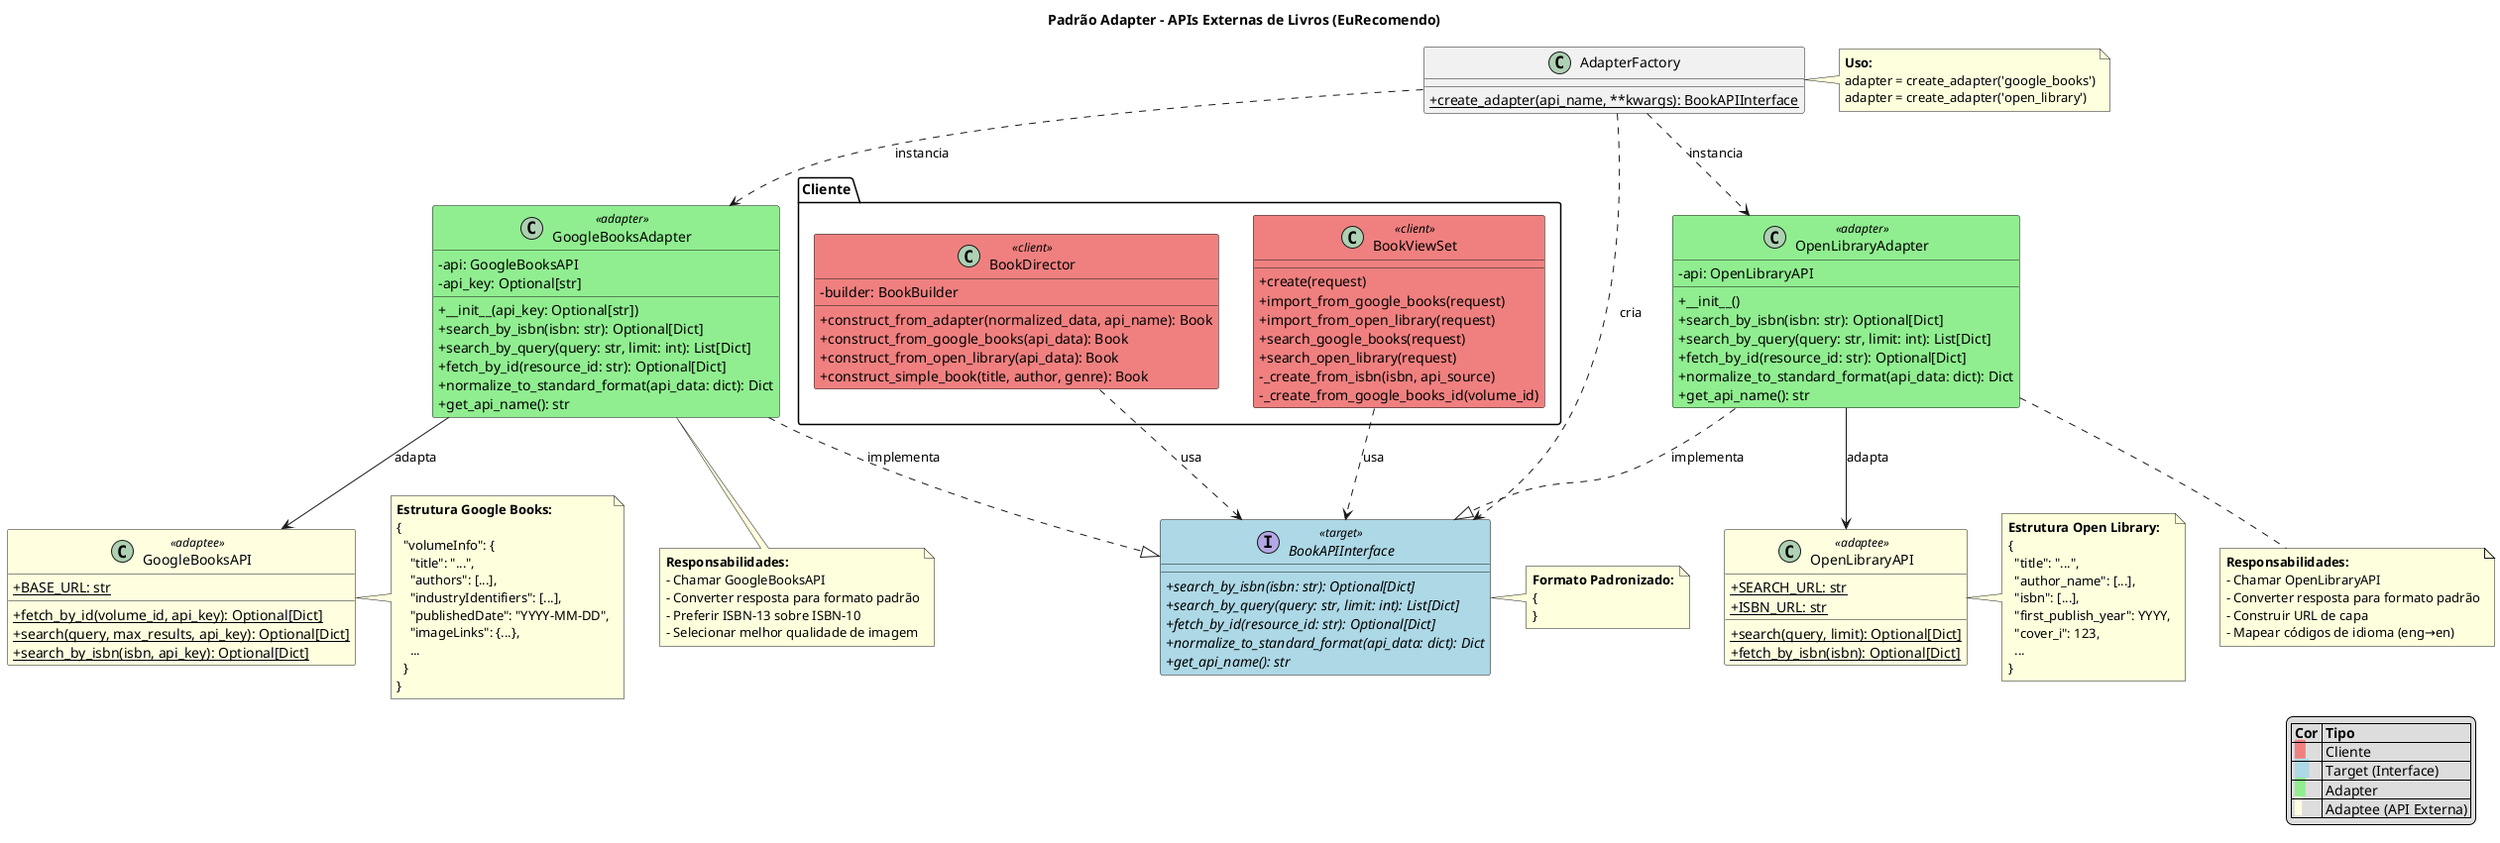 @startuml Diagrama Adapter - APIs de Livros

title Padrão Adapter - APIs Externas de Livros (EuRecomendo)

skinparam classAttributeIconSize 0
skinparam class {
    BackgroundColor<<target>> LightBlue
    BackgroundColor<<adapter>> LightGreen
    BackgroundColor<<adaptee>> LightYellow
    BackgroundColor<<client>> LightCoral
}

' Cliente
package "Cliente" {
    class BookViewSet <<client>> {
        +create(request)
        +import_from_google_books(request)
        +import_from_open_library(request)
        +search_google_books(request)
        +search_open_library(request)
        -_create_from_isbn(isbn, api_source)
        -_create_from_google_books_id(volume_id)
    }

    class BookDirector <<client>> {
        -builder: BookBuilder
        +construct_from_adapter(normalized_data, api_name): Book
        +construct_from_google_books(api_data): Book
        +construct_from_open_library(api_data): Book
        +construct_simple_book(title, author, genre): Book
    }
}

' Target (Interface comum)
interface BookAPIInterface <<target>> {
    {abstract} +search_by_isbn(isbn: str): Optional[Dict]
    {abstract} +search_by_query(query: str, limit: int): List[Dict]
    {abstract} +fetch_by_id(resource_id: str): Optional[Dict]
    {abstract} +normalize_to_standard_format(api_data: dict): Dict
    {abstract} +get_api_name(): str
}

note right of BookAPIInterface
  **Formato Padronizado:**
  {
    'title': str,
    'authors': List[str],
    'isbn': Optional[str],
    'publisher': Optional[str],
    'published_date': Optional[str],
    'description': Optional[str],
    'cover_url': Optional[str],
    'page_count': Optional[int],
    'categories': List[str],
    'language': Optional[str],
    'average_rating': Optional[float]
  }
end note

' Adapters
class GoogleBooksAdapter <<adapter>> {
    -api: GoogleBooksAPI
    -api_key: Optional[str]
    +__init__(api_key: Optional[str])
    +search_by_isbn(isbn: str): Optional[Dict]
    +search_by_query(query: str, limit: int): List[Dict]
    +fetch_by_id(resource_id: str): Optional[Dict]
    +normalize_to_standard_format(api_data: dict): Dict
    +get_api_name(): str
}

class OpenLibraryAdapter <<adapter>> {
    -api: OpenLibraryAPI
    +__init__()
    +search_by_isbn(isbn: str): Optional[Dict]
    +search_by_query(query: str, limit: int): List[Dict]
    +fetch_by_id(resource_id: str): Optional[Dict]
    +normalize_to_standard_format(api_data: dict): Dict
    +get_api_name(): str
}

' Adaptees (APIs externas)
class GoogleBooksAPI <<adaptee>> {
    +{static} BASE_URL: str
    +{static} fetch_by_id(volume_id, api_key): Optional[Dict]
    +{static} search(query, max_results, api_key): Optional[Dict]
    +{static} search_by_isbn(isbn, api_key): Optional[Dict]
}

note right of GoogleBooksAPI
  **Estrutura Google Books:**
  {
    "volumeInfo": {
      "title": "...",
      "authors": [...],
      "industryIdentifiers": [...],
      "publishedDate": "YYYY-MM-DD",
      "imageLinks": {...},
      ...
    }
  }
end note

class OpenLibraryAPI <<adaptee>> {
    +{static} SEARCH_URL: str
    +{static} ISBN_URL: str
    +{static} search(query, limit): Optional[Dict]
    +{static} fetch_by_isbn(isbn): Optional[Dict]
}

note right of OpenLibraryAPI
  **Estrutura Open Library:**
  {
    "title": "...",
    "author_name": [...],
    "isbn": [...],
    "first_publish_year": YYYY,
    "cover_i": 123,
    ...
  }
end note

' Factory
class AdapterFactory {
    +{static} create_adapter(api_name, **kwargs): BookAPIInterface
}

note right of AdapterFactory
  **Uso:**
  adapter = create_adapter('google_books')
  adapter = create_adapter('open_library')
end note

' Relacionamentos
BookViewSet ..> BookAPIInterface : usa
BookDirector ..> BookAPIInterface : usa

GoogleBooksAdapter ..|> BookAPIInterface : implementa
OpenLibraryAdapter ..|> BookAPIInterface : implementa

GoogleBooksAdapter --> GoogleBooksAPI : adapta
OpenLibraryAdapter --> OpenLibraryAPI : adapta

AdapterFactory ..> BookAPIInterface : cria
AdapterFactory ..> GoogleBooksAdapter : instancia
AdapterFactory ..> OpenLibraryAdapter : instancia

' Notas adicionais
note bottom of GoogleBooksAdapter
  **Responsabilidades:**
  - Chamar GoogleBooksAPI
  - Converter resposta para formato padrão
  - Preferir ISBN-13 sobre ISBN-10
  - Selecionar melhor qualidade de imagem
end note

note bottom of OpenLibraryAdapter
  **Responsabilidades:**
  - Chamar OpenLibraryAPI
  - Converter resposta para formato padrão
  - Construir URL de capa
  - Mapear códigos de idioma (eng→en)
end note

legend right
  |= Cor |= Tipo |
  | <back:LightCoral>   </back> | Cliente |
  | <back:LightBlue>    </back> | Target (Interface) |
  | <back:LightGreen>   </back> | Adapter |
  | <back:LightYellow>  </back> | Adaptee (API Externa) |
endlegend

@enduml
